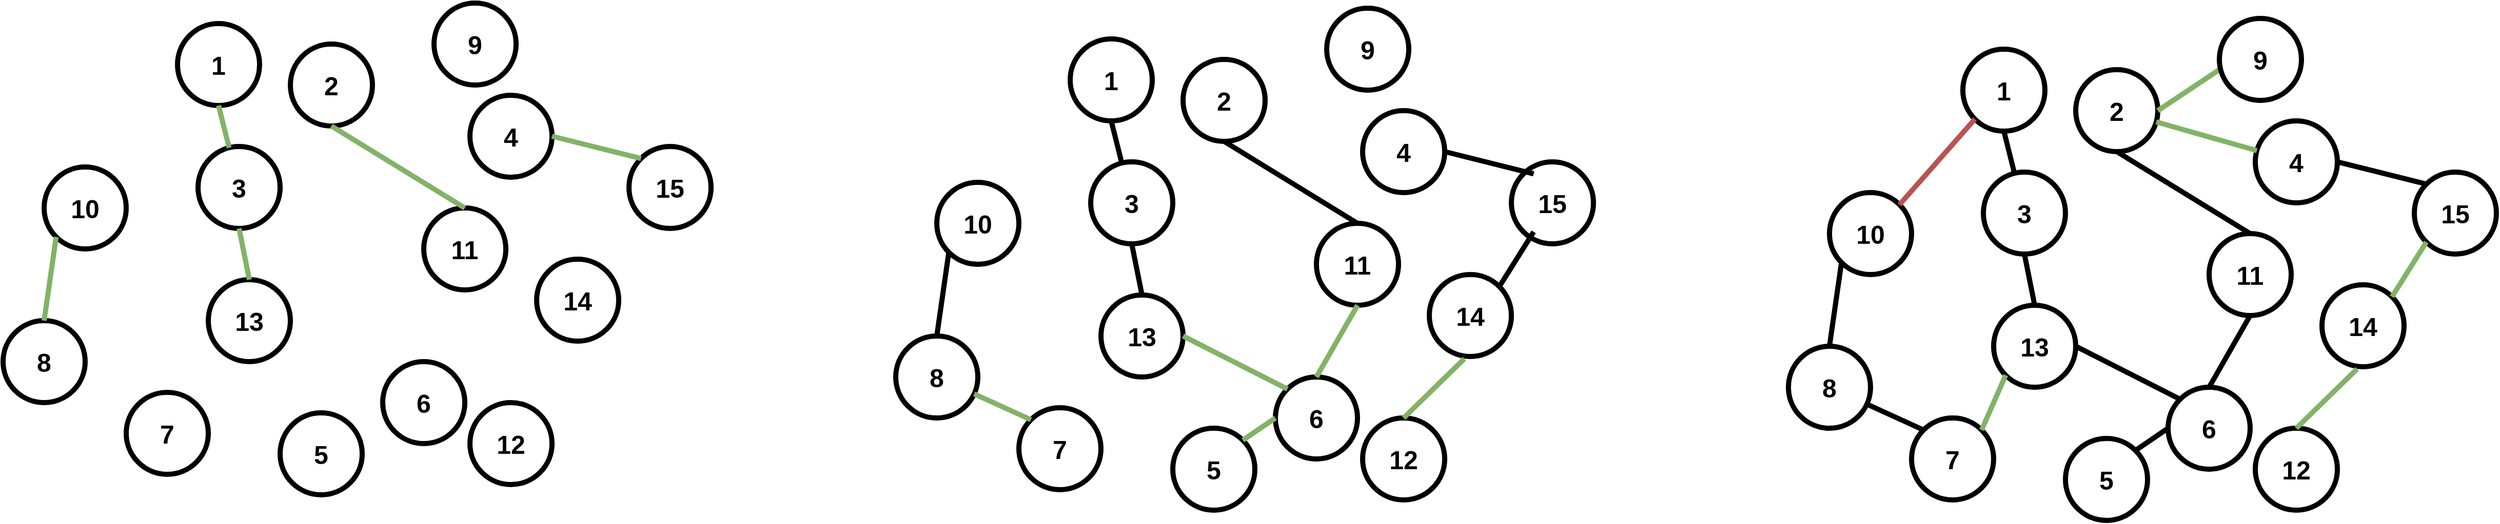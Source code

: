<mxfile version="13.9.9" type="device"><diagram id="79ipY9LalxKW_A4GLJ4D" name="Page-1"><mxGraphModel dx="3103" dy="2303" grid="1" gridSize="10" guides="1" tooltips="1" connect="1" arrows="1" fold="1" page="1" pageScale="1" pageWidth="850" pageHeight="1100" math="0" shadow="0"><root><mxCell id="0"/><mxCell id="1" parent="0"/><mxCell id="iADYGK0g5-rqh2pB9ODt-1" value="1" style="ellipse;whiteSpace=wrap;html=1;aspect=fixed;strokeWidth=5;fontSize=25;fontStyle=1;labelBorderColor=none;labelBackgroundColor=#FFFFFF;" parent="1" vertex="1"><mxGeometry x="230" y="30" width="80" height="80" as="geometry"/></mxCell><mxCell id="iADYGK0g5-rqh2pB9ODt-2" value="3" style="ellipse;whiteSpace=wrap;html=1;aspect=fixed;strokeWidth=5;fontSize=25;fontStyle=1;labelBorderColor=none;labelBackgroundColor=#FFFFFF;" parent="1" vertex="1"><mxGeometry x="250" y="150" width="80" height="80" as="geometry"/></mxCell><mxCell id="iADYGK0g5-rqh2pB9ODt-7" value="2" style="ellipse;whiteSpace=wrap;html=1;aspect=fixed;strokeWidth=5;fontSize=25;fontStyle=1;labelBorderColor=none;labelBackgroundColor=#FFFFFF;" parent="1" vertex="1"><mxGeometry x="340" y="50" width="80" height="80" as="geometry"/></mxCell><mxCell id="iADYGK0g5-rqh2pB9ODt-8" value="4" style="ellipse;whiteSpace=wrap;html=1;aspect=fixed;strokeWidth=5;fontSize=25;fontStyle=1;labelBorderColor=none;labelBackgroundColor=#FFFFFF;" parent="1" vertex="1"><mxGeometry x="515" y="100" width="80" height="80" as="geometry"/></mxCell><mxCell id="iADYGK0g5-rqh2pB9ODt-10" value="9" style="ellipse;whiteSpace=wrap;html=1;aspect=fixed;strokeWidth=5;fontSize=25;fontStyle=1;labelBorderColor=none;labelBackgroundColor=#FFFFFF;" parent="1" vertex="1"><mxGeometry x="480" y="10" width="80" height="80" as="geometry"/></mxCell><mxCell id="iADYGK0g5-rqh2pB9ODt-12" value="11" style="ellipse;whiteSpace=wrap;html=1;aspect=fixed;strokeWidth=5;fontSize=25;fontStyle=1;labelBorderColor=none;labelBackgroundColor=#FFFFFF;" parent="1" vertex="1"><mxGeometry x="470" y="210" width="80" height="80" as="geometry"/></mxCell><mxCell id="iADYGK0g5-rqh2pB9ODt-13" value="" style="endArrow=none;html=1;exitX=0.5;exitY=0;exitDx=0;exitDy=0;entryX=0.5;entryY=1;entryDx=0;entryDy=0;strokeWidth=5;fontSize=25;fontStyle=1;labelBorderColor=none;labelBackgroundColor=#FFFFFF;fillColor=#d5e8d4;strokeColor=#82b366;" parent="1" source="iADYGK0g5-rqh2pB9ODt-12" target="iADYGK0g5-rqh2pB9ODt-7" edge="1"><mxGeometry width="50" height="50" relative="1" as="geometry"><mxPoint x="540" y="360" as="sourcePoint"/><mxPoint x="590" y="310" as="targetPoint"/></mxGeometry></mxCell><mxCell id="iADYGK0g5-rqh2pB9ODt-14" value="13" style="ellipse;whiteSpace=wrap;html=1;aspect=fixed;strokeWidth=5;fontSize=25;fontStyle=1;labelBorderColor=none;labelBackgroundColor=#FFFFFF;" parent="1" vertex="1"><mxGeometry x="260" y="280" width="80" height="80" as="geometry"/></mxCell><mxCell id="iADYGK0g5-rqh2pB9ODt-15" value="" style="endArrow=none;html=1;entryX=0.5;entryY=1;entryDx=0;entryDy=0;exitX=0.5;exitY=0;exitDx=0;exitDy=0;strokeWidth=5;fontSize=25;fontStyle=1;labelBorderColor=none;labelBackgroundColor=#FFFFFF;fillColor=#d5e8d4;strokeColor=#82b366;" parent="1" source="iADYGK0g5-rqh2pB9ODt-14" target="iADYGK0g5-rqh2pB9ODt-2" edge="1"><mxGeometry width="50" height="50" relative="1" as="geometry"><mxPoint x="230" y="440" as="sourcePoint"/><mxPoint x="280" y="390" as="targetPoint"/></mxGeometry></mxCell><mxCell id="iADYGK0g5-rqh2pB9ODt-16" value="15" style="ellipse;whiteSpace=wrap;html=1;aspect=fixed;strokeWidth=5;fontSize=25;fontStyle=1;labelBorderColor=none;labelBackgroundColor=#FFFFFF;" parent="1" vertex="1"><mxGeometry x="670" y="150" width="80" height="80" as="geometry"/></mxCell><mxCell id="iADYGK0g5-rqh2pB9ODt-17" value="" style="endArrow=none;html=1;entryX=1;entryY=0.5;entryDx=0;entryDy=0;exitX=0;exitY=0;exitDx=0;exitDy=0;strokeWidth=5;fontSize=25;fontStyle=1;labelBorderColor=none;labelBackgroundColor=#FFFFFF;fillColor=#d5e8d4;strokeColor=#82b366;" parent="1" source="iADYGK0g5-rqh2pB9ODt-16" target="iADYGK0g5-rqh2pB9ODt-8" edge="1"><mxGeometry width="50" height="50" relative="1" as="geometry"><mxPoint x="760" y="430" as="sourcePoint"/><mxPoint x="810" y="380" as="targetPoint"/></mxGeometry></mxCell><mxCell id="iADYGK0g5-rqh2pB9ODt-18" value="5" style="ellipse;whiteSpace=wrap;html=1;aspect=fixed;strokeWidth=5;fontSize=25;fontStyle=1;labelBorderColor=none;labelBackgroundColor=#FFFFFF;" parent="1" vertex="1"><mxGeometry x="330" y="410" width="80" height="80" as="geometry"/></mxCell><mxCell id="iADYGK0g5-rqh2pB9ODt-19" value="6" style="ellipse;whiteSpace=wrap;html=1;aspect=fixed;strokeWidth=5;fontSize=25;fontStyle=1;labelBorderColor=none;labelBackgroundColor=#FFFFFF;" parent="1" vertex="1"><mxGeometry x="430" y="360" width="80" height="80" as="geometry"/></mxCell><mxCell id="iADYGK0g5-rqh2pB9ODt-23" value="7" style="ellipse;whiteSpace=wrap;html=1;aspect=fixed;strokeWidth=5;fontSize=25;fontStyle=1;labelBorderColor=none;labelBackgroundColor=#FFFFFF;" parent="1" vertex="1"><mxGeometry x="180" y="390" width="80" height="80" as="geometry"/></mxCell><mxCell id="iADYGK0g5-rqh2pB9ODt-24" value="8" style="ellipse;whiteSpace=wrap;html=1;aspect=fixed;strokeWidth=5;fontSize=25;fontStyle=1;labelBorderColor=none;labelBackgroundColor=#FFFFFF;" parent="1" vertex="1"><mxGeometry x="60" y="320" width="80" height="80" as="geometry"/></mxCell><mxCell id="iADYGK0g5-rqh2pB9ODt-27" value="10" style="ellipse;whiteSpace=wrap;html=1;aspect=fixed;strokeWidth=5;fontSize=25;fontStyle=1;labelBorderColor=none;labelBackgroundColor=#FFFFFF;" parent="1" vertex="1"><mxGeometry x="100" y="170" width="80" height="80" as="geometry"/></mxCell><mxCell id="iADYGK0g5-rqh2pB9ODt-32" value="12" style="ellipse;whiteSpace=wrap;html=1;aspect=fixed;strokeWidth=5;fontSize=25;fontStyle=1;labelBorderColor=none;labelBackgroundColor=#FFFFFF;" parent="1" vertex="1"><mxGeometry x="515" y="400" width="80" height="80" as="geometry"/></mxCell><mxCell id="iADYGK0g5-rqh2pB9ODt-33" value="14" style="ellipse;whiteSpace=wrap;html=1;aspect=fixed;strokeWidth=5;fontSize=25;fontStyle=1;labelBorderColor=none;labelBackgroundColor=#FFFFFF;" parent="1" vertex="1"><mxGeometry x="580" y="260" width="80" height="80" as="geometry"/></mxCell><mxCell id="iADYGK0g5-rqh2pB9ODt-36" value="" style="endArrow=none;html=1;entryX=0.5;entryY=1;entryDx=0;entryDy=0;strokeWidth=5;fontSize=25;fontStyle=1;labelBorderColor=none;labelBackgroundColor=#FFFFFF;fillColor=#d5e8d4;strokeColor=#82b366;" parent="1" source="iADYGK0g5-rqh2pB9ODt-2" target="iADYGK0g5-rqh2pB9ODt-1" edge="1"><mxGeometry width="50" height="50" relative="1" as="geometry"><mxPoint x="490" y="320" as="sourcePoint"/><mxPoint x="540" y="270" as="targetPoint"/></mxGeometry></mxCell><mxCell id="iADYGK0g5-rqh2pB9ODt-38" value="" style="endArrow=none;html=1;entryX=0;entryY=1;entryDx=0;entryDy=0;exitX=0.5;exitY=0;exitDx=0;exitDy=0;strokeWidth=5;fontSize=25;fontStyle=1;labelBorderColor=none;labelBackgroundColor=#FFFFFF;fillColor=#d5e8d4;strokeColor=#82b366;" parent="1" source="iADYGK0g5-rqh2pB9ODt-24" target="iADYGK0g5-rqh2pB9ODt-27" edge="1"><mxGeometry width="50" height="50" relative="1" as="geometry"><mxPoint x="160" y="550" as="sourcePoint"/><mxPoint x="210" y="500" as="targetPoint"/></mxGeometry></mxCell><mxCell id="uTu-3TvahlGdSQzwJwUd-1" value="1" style="ellipse;whiteSpace=wrap;html=1;aspect=fixed;strokeWidth=5;fontSize=25;fontStyle=1;labelBorderColor=none;labelBackgroundColor=#FFFFFF;" parent="1" vertex="1"><mxGeometry x="1100" y="45" width="80" height="80" as="geometry"/></mxCell><mxCell id="uTu-3TvahlGdSQzwJwUd-2" value="3" style="ellipse;whiteSpace=wrap;html=1;aspect=fixed;strokeWidth=5;fontSize=25;fontStyle=1;labelBorderColor=none;labelBackgroundColor=#FFFFFF;" parent="1" vertex="1"><mxGeometry x="1120" y="165" width="80" height="80" as="geometry"/></mxCell><mxCell id="uTu-3TvahlGdSQzwJwUd-3" value="2" style="ellipse;whiteSpace=wrap;html=1;aspect=fixed;strokeWidth=5;fontSize=25;fontStyle=1;labelBorderColor=none;labelBackgroundColor=#FFFFFF;" parent="1" vertex="1"><mxGeometry x="1210" y="65" width="80" height="80" as="geometry"/></mxCell><mxCell id="uTu-3TvahlGdSQzwJwUd-4" value="4" style="ellipse;whiteSpace=wrap;html=1;aspect=fixed;strokeWidth=5;fontSize=25;fontStyle=1;labelBorderColor=none;labelBackgroundColor=#FFFFFF;" parent="1" vertex="1"><mxGeometry x="1385" y="115" width="80" height="80" as="geometry"/></mxCell><mxCell id="uTu-3TvahlGdSQzwJwUd-6" value="11" style="ellipse;whiteSpace=wrap;html=1;aspect=fixed;strokeWidth=5;fontSize=25;fontStyle=1;labelBorderColor=none;labelBackgroundColor=#FFFFFF;" parent="1" vertex="1"><mxGeometry x="1340" y="225" width="80" height="80" as="geometry"/></mxCell><mxCell id="uTu-3TvahlGdSQzwJwUd-7" value="" style="endArrow=none;html=1;exitX=0.5;exitY=0;exitDx=0;exitDy=0;entryX=0.5;entryY=1;entryDx=0;entryDy=0;strokeWidth=5;fontSize=25;fontStyle=1;labelBorderColor=none;labelBackgroundColor=#FFFFFF;" parent="1" source="uTu-3TvahlGdSQzwJwUd-6" target="uTu-3TvahlGdSQzwJwUd-3" edge="1"><mxGeometry width="50" height="50" relative="1" as="geometry"><mxPoint x="1410" y="375" as="sourcePoint"/><mxPoint x="1460" y="325" as="targetPoint"/></mxGeometry></mxCell><mxCell id="uTu-3TvahlGdSQzwJwUd-8" value="13" style="ellipse;whiteSpace=wrap;html=1;aspect=fixed;strokeWidth=5;fontSize=25;fontStyle=1;labelBorderColor=none;labelBackgroundColor=#FFFFFF;" parent="1" vertex="1"><mxGeometry x="1130" y="295" width="80" height="80" as="geometry"/></mxCell><mxCell id="uTu-3TvahlGdSQzwJwUd-9" value="" style="endArrow=none;html=1;entryX=0.5;entryY=1;entryDx=0;entryDy=0;exitX=0.5;exitY=0;exitDx=0;exitDy=0;strokeWidth=5;fontSize=25;fontStyle=1;labelBorderColor=none;labelBackgroundColor=#FFFFFF;" parent="1" source="uTu-3TvahlGdSQzwJwUd-8" target="uTu-3TvahlGdSQzwJwUd-2" edge="1"><mxGeometry width="50" height="50" relative="1" as="geometry"><mxPoint x="1100" y="455" as="sourcePoint"/><mxPoint x="1150" y="405" as="targetPoint"/></mxGeometry></mxCell><mxCell id="uTu-3TvahlGdSQzwJwUd-10" value="15" style="ellipse;whiteSpace=wrap;html=1;aspect=fixed;strokeWidth=5;fontSize=25;fontStyle=1;labelBorderColor=none;labelBackgroundColor=#FFFFFF;" parent="1" vertex="1"><mxGeometry x="1530" y="165" width="80" height="80" as="geometry"/></mxCell><mxCell id="uTu-3TvahlGdSQzwJwUd-11" value="" style="endArrow=none;html=1;entryX=1;entryY=0.5;entryDx=0;entryDy=0;exitX=0;exitY=0;exitDx=0;exitDy=0;strokeWidth=5;fontSize=25;fontStyle=1;labelBorderColor=none;labelBackgroundColor=#FFFFFF;" parent="1" target="uTu-3TvahlGdSQzwJwUd-4" edge="1"><mxGeometry width="50" height="50" relative="1" as="geometry"><mxPoint x="1551.716" y="176.716" as="sourcePoint"/><mxPoint x="1680" y="395" as="targetPoint"/></mxGeometry></mxCell><mxCell id="uTu-3TvahlGdSQzwJwUd-12" value="5" style="ellipse;whiteSpace=wrap;html=1;aspect=fixed;strokeWidth=5;fontSize=25;fontStyle=1;labelBorderColor=none;labelBackgroundColor=#FFFFFF;" parent="1" vertex="1"><mxGeometry x="1200" y="425" width="80" height="80" as="geometry"/></mxCell><mxCell id="uTu-3TvahlGdSQzwJwUd-13" value="6" style="ellipse;whiteSpace=wrap;html=1;aspect=fixed;strokeWidth=5;fontSize=25;fontStyle=1;labelBorderColor=none;labelBackgroundColor=#FFFFFF;" parent="1" vertex="1"><mxGeometry x="1300" y="375" width="80" height="80" as="geometry"/></mxCell><mxCell id="uTu-3TvahlGdSQzwJwUd-14" value="" style="endArrow=none;html=1;exitX=1;exitY=0;exitDx=0;exitDy=0;entryX=0;entryY=0.5;entryDx=0;entryDy=0;strokeWidth=5;fontSize=25;fontStyle=1;labelBorderColor=none;labelBackgroundColor=#FFFFFF;fillColor=#d5e8d4;strokeColor=#82b366;" parent="1" source="uTu-3TvahlGdSQzwJwUd-12" target="uTu-3TvahlGdSQzwJwUd-13" edge="1"><mxGeometry width="50" height="50" relative="1" as="geometry"><mxPoint x="1350" y="725" as="sourcePoint"/><mxPoint x="1400" y="675" as="targetPoint"/></mxGeometry></mxCell><mxCell id="uTu-3TvahlGdSQzwJwUd-15" value="" style="endArrow=none;html=1;entryX=0.5;entryY=1;entryDx=0;entryDy=0;exitX=0.5;exitY=0;exitDx=0;exitDy=0;strokeWidth=5;fontSize=25;fontStyle=1;labelBorderColor=none;labelBackgroundColor=#FFFFFF;fillColor=#d5e8d4;strokeColor=#82b366;" parent="1" source="uTu-3TvahlGdSQzwJwUd-13" target="uTu-3TvahlGdSQzwJwUd-6" edge="1"><mxGeometry width="50" height="50" relative="1" as="geometry"><mxPoint x="1450" y="625" as="sourcePoint"/><mxPoint x="1500" y="575" as="targetPoint"/></mxGeometry></mxCell><mxCell id="uTu-3TvahlGdSQzwJwUd-16" value="" style="endArrow=none;html=1;exitX=0;exitY=0;exitDx=0;exitDy=0;entryX=1;entryY=0.5;entryDx=0;entryDy=0;strokeWidth=5;fontSize=25;fontStyle=1;labelBorderColor=none;labelBackgroundColor=#FFFFFF;fillColor=#d5e8d4;strokeColor=#82b366;" parent="1" source="uTu-3TvahlGdSQzwJwUd-13" target="uTu-3TvahlGdSQzwJwUd-8" edge="1"><mxGeometry width="50" height="50" relative="1" as="geometry"><mxPoint x="1360" y="505" as="sourcePoint"/><mxPoint x="1410" y="455" as="targetPoint"/></mxGeometry></mxCell><mxCell id="uTu-3TvahlGdSQzwJwUd-17" value="7" style="ellipse;whiteSpace=wrap;html=1;aspect=fixed;strokeWidth=5;fontSize=25;fontStyle=1;labelBorderColor=none;labelBackgroundColor=#FFFFFF;" parent="1" vertex="1"><mxGeometry x="1050" y="405" width="80" height="80" as="geometry"/></mxCell><mxCell id="uTu-3TvahlGdSQzwJwUd-18" value="8" style="ellipse;whiteSpace=wrap;html=1;aspect=fixed;strokeWidth=5;fontSize=25;fontStyle=1;labelBorderColor=none;labelBackgroundColor=#FFFFFF;" parent="1" vertex="1"><mxGeometry x="930" y="335" width="80" height="80" as="geometry"/></mxCell><mxCell id="uTu-3TvahlGdSQzwJwUd-20" value="10" style="ellipse;whiteSpace=wrap;html=1;aspect=fixed;strokeWidth=5;fontSize=25;fontStyle=1;labelBorderColor=none;labelBackgroundColor=#FFFFFF;" parent="1" vertex="1"><mxGeometry x="970" y="185" width="80" height="80" as="geometry"/></mxCell><mxCell id="uTu-3TvahlGdSQzwJwUd-22" value="12" style="ellipse;whiteSpace=wrap;html=1;aspect=fixed;strokeWidth=5;fontSize=25;fontStyle=1;labelBorderColor=none;labelBackgroundColor=#FFFFFF;" parent="1" vertex="1"><mxGeometry x="1385" y="415" width="80" height="80" as="geometry"/></mxCell><mxCell id="uTu-3TvahlGdSQzwJwUd-23" value="14" style="ellipse;whiteSpace=wrap;html=1;aspect=fixed;strokeWidth=5;fontSize=25;fontStyle=1;labelBorderColor=none;labelBackgroundColor=#FFFFFF;" parent="1" vertex="1"><mxGeometry x="1450" y="275" width="80" height="80" as="geometry"/></mxCell><mxCell id="uTu-3TvahlGdSQzwJwUd-24" value="" style="endArrow=none;html=1;entryX=0.427;entryY=1.027;entryDx=0;entryDy=0;exitX=0.5;exitY=0;exitDx=0;exitDy=0;entryPerimeter=0;strokeWidth=5;fontSize=25;fontStyle=1;labelBorderColor=none;labelBackgroundColor=#FFFFFF;fillColor=#d5e8d4;strokeColor=#82b366;" parent="1" source="uTu-3TvahlGdSQzwJwUd-22" target="uTu-3TvahlGdSQzwJwUd-23" edge="1"><mxGeometry width="50" height="50" relative="1" as="geometry"><mxPoint x="1590" y="475" as="sourcePoint"/><mxPoint x="1640" y="425" as="targetPoint"/></mxGeometry></mxCell><mxCell id="uTu-3TvahlGdSQzwJwUd-25" value="" style="endArrow=none;html=1;entryX=0;entryY=1;entryDx=0;entryDy=0;exitX=1;exitY=0;exitDx=0;exitDy=0;strokeWidth=5;fontSize=25;fontStyle=1;labelBorderColor=none;labelBackgroundColor=#FFFFFF;" parent="1" source="uTu-3TvahlGdSQzwJwUd-23" edge="1"><mxGeometry width="50" height="50" relative="1" as="geometry"><mxPoint x="1580" y="335" as="sourcePoint"/><mxPoint x="1551.716" y="233.284" as="targetPoint"/></mxGeometry></mxCell><mxCell id="uTu-3TvahlGdSQzwJwUd-26" value="" style="endArrow=none;html=1;entryX=0.5;entryY=1;entryDx=0;entryDy=0;strokeWidth=5;fontSize=25;fontStyle=1;labelBorderColor=none;labelBackgroundColor=#FFFFFF;" parent="1" source="uTu-3TvahlGdSQzwJwUd-2" target="uTu-3TvahlGdSQzwJwUd-1" edge="1"><mxGeometry width="50" height="50" relative="1" as="geometry"><mxPoint x="1360" y="335" as="sourcePoint"/><mxPoint x="1410" y="285" as="targetPoint"/></mxGeometry></mxCell><mxCell id="uTu-3TvahlGdSQzwJwUd-27" value="" style="endArrow=none;html=1;entryX=0;entryY=0;entryDx=0;entryDy=0;strokeWidth=5;fontSize=25;fontStyle=1;labelBorderColor=none;labelBackgroundColor=#FFFFFF;fillColor=#d5e8d4;strokeColor=#82b366;" parent="1" source="uTu-3TvahlGdSQzwJwUd-18" target="uTu-3TvahlGdSQzwJwUd-17" edge="1"><mxGeometry width="50" height="50" relative="1" as="geometry"><mxPoint x="1040" y="565" as="sourcePoint"/><mxPoint x="1090" y="515" as="targetPoint"/></mxGeometry></mxCell><mxCell id="uTu-3TvahlGdSQzwJwUd-28" value="" style="endArrow=none;html=1;entryX=0;entryY=1;entryDx=0;entryDy=0;exitX=0.5;exitY=0;exitDx=0;exitDy=0;strokeWidth=5;fontSize=25;fontStyle=1;labelBorderColor=none;labelBackgroundColor=#FFFFFF;" parent="1" source="uTu-3TvahlGdSQzwJwUd-18" target="uTu-3TvahlGdSQzwJwUd-20" edge="1"><mxGeometry width="50" height="50" relative="1" as="geometry"><mxPoint x="1030" y="565" as="sourcePoint"/><mxPoint x="1080" y="515" as="targetPoint"/></mxGeometry></mxCell><mxCell id="uTu-3TvahlGdSQzwJwUd-30" value="1" style="ellipse;whiteSpace=wrap;html=1;aspect=fixed;strokeWidth=5;fontSize=25;fontStyle=1;labelBorderColor=none;labelBackgroundColor=#FFFFFF;" parent="1" vertex="1"><mxGeometry x="1970" y="55" width="80" height="80" as="geometry"/></mxCell><mxCell id="uTu-3TvahlGdSQzwJwUd-31" value="3" style="ellipse;whiteSpace=wrap;html=1;aspect=fixed;strokeWidth=5;fontSize=25;fontStyle=1;labelBorderColor=none;labelBackgroundColor=#FFFFFF;" parent="1" vertex="1"><mxGeometry x="1990" y="175" width="80" height="80" as="geometry"/></mxCell><mxCell id="uTu-3TvahlGdSQzwJwUd-32" value="2" style="ellipse;whiteSpace=wrap;html=1;aspect=fixed;strokeWidth=5;fontSize=25;fontStyle=1;labelBorderColor=none;labelBackgroundColor=#FFFFFF;" parent="1" vertex="1"><mxGeometry x="2080" y="75" width="80" height="80" as="geometry"/></mxCell><mxCell id="uTu-3TvahlGdSQzwJwUd-33" value="4" style="ellipse;whiteSpace=wrap;html=1;aspect=fixed;strokeWidth=5;fontSize=25;fontStyle=1;labelBorderColor=none;labelBackgroundColor=#FFFFFF;" parent="1" vertex="1"><mxGeometry x="2255" y="125" width="80" height="80" as="geometry"/></mxCell><mxCell id="uTu-3TvahlGdSQzwJwUd-34" value="" style="endArrow=none;html=1;strokeWidth=5;fontSize=25;fontStyle=1;labelBorderColor=none;labelBackgroundColor=#FFFFFF;fillColor=#d5e8d4;strokeColor=#82b366;" parent="1" source="uTu-3TvahlGdSQzwJwUd-33" target="uTu-3TvahlGdSQzwJwUd-32" edge="1"><mxGeometry width="50" height="50" relative="1" as="geometry"><mxPoint x="2358.436" y="278.436" as="sourcePoint"/><mxPoint x="2295.004" y="175.004" as="targetPoint"/></mxGeometry></mxCell><mxCell id="uTu-3TvahlGdSQzwJwUd-35" value="11" style="ellipse;whiteSpace=wrap;html=1;aspect=fixed;strokeWidth=5;fontSize=25;fontStyle=1;labelBorderColor=none;labelBackgroundColor=#FFFFFF;" parent="1" vertex="1"><mxGeometry x="2210" y="235" width="80" height="80" as="geometry"/></mxCell><mxCell id="uTu-3TvahlGdSQzwJwUd-36" value="" style="endArrow=none;html=1;exitX=0.5;exitY=0;exitDx=0;exitDy=0;entryX=0.5;entryY=1;entryDx=0;entryDy=0;strokeWidth=5;fontSize=25;fontStyle=1;labelBorderColor=none;labelBackgroundColor=#FFFFFF;" parent="1" source="uTu-3TvahlGdSQzwJwUd-35" target="uTu-3TvahlGdSQzwJwUd-32" edge="1"><mxGeometry width="50" height="50" relative="1" as="geometry"><mxPoint x="2280" y="385" as="sourcePoint"/><mxPoint x="2330" y="335" as="targetPoint"/></mxGeometry></mxCell><mxCell id="uTu-3TvahlGdSQzwJwUd-37" value="13" style="ellipse;whiteSpace=wrap;html=1;aspect=fixed;strokeWidth=5;fontSize=25;fontStyle=1;labelBorderColor=none;labelBackgroundColor=#FFFFFF;" parent="1" vertex="1"><mxGeometry x="2000" y="305" width="80" height="80" as="geometry"/></mxCell><mxCell id="uTu-3TvahlGdSQzwJwUd-38" value="" style="endArrow=none;html=1;entryX=0.5;entryY=1;entryDx=0;entryDy=0;exitX=0.5;exitY=0;exitDx=0;exitDy=0;strokeWidth=5;fontSize=25;fontStyle=1;labelBorderColor=none;labelBackgroundColor=#FFFFFF;" parent="1" source="uTu-3TvahlGdSQzwJwUd-37" target="uTu-3TvahlGdSQzwJwUd-31" edge="1"><mxGeometry width="50" height="50" relative="1" as="geometry"><mxPoint x="1970" y="465" as="sourcePoint"/><mxPoint x="2020" y="415" as="targetPoint"/></mxGeometry></mxCell><mxCell id="uTu-3TvahlGdSQzwJwUd-39" value="15" style="ellipse;whiteSpace=wrap;html=1;aspect=fixed;strokeWidth=5;fontSize=25;fontStyle=1;labelBorderColor=none;labelBackgroundColor=#FFFFFF;" parent="1" vertex="1"><mxGeometry x="2410" y="175" width="80" height="80" as="geometry"/></mxCell><mxCell id="uTu-3TvahlGdSQzwJwUd-40" value="" style="endArrow=none;html=1;entryX=1;entryY=0.5;entryDx=0;entryDy=0;exitX=0;exitY=0;exitDx=0;exitDy=0;strokeWidth=5;fontSize=25;fontStyle=1;labelBorderColor=none;labelBackgroundColor=#FFFFFF;" parent="1" source="uTu-3TvahlGdSQzwJwUd-39" target="uTu-3TvahlGdSQzwJwUd-33" edge="1"><mxGeometry width="50" height="50" relative="1" as="geometry"><mxPoint x="2500" y="455" as="sourcePoint"/><mxPoint x="2550" y="405" as="targetPoint"/></mxGeometry></mxCell><mxCell id="uTu-3TvahlGdSQzwJwUd-41" value="5" style="ellipse;whiteSpace=wrap;html=1;aspect=fixed;strokeWidth=5;fontSize=25;fontStyle=1;labelBorderColor=none;labelBackgroundColor=#FFFFFF;" parent="1" vertex="1"><mxGeometry x="2070" y="435" width="80" height="80" as="geometry"/></mxCell><mxCell id="uTu-3TvahlGdSQzwJwUd-42" value="6" style="ellipse;whiteSpace=wrap;html=1;aspect=fixed;strokeWidth=5;fontSize=25;fontStyle=1;labelBorderColor=none;labelBackgroundColor=#FFFFFF;" parent="1" vertex="1"><mxGeometry x="2170" y="385" width="80" height="80" as="geometry"/></mxCell><mxCell id="uTu-3TvahlGdSQzwJwUd-43" value="" style="endArrow=none;html=1;exitX=1;exitY=0;exitDx=0;exitDy=0;entryX=0;entryY=0.5;entryDx=0;entryDy=0;strokeWidth=5;fontSize=25;fontStyle=1;labelBorderColor=none;labelBackgroundColor=#FFFFFF;" parent="1" source="uTu-3TvahlGdSQzwJwUd-41" target="uTu-3TvahlGdSQzwJwUd-42" edge="1"><mxGeometry width="50" height="50" relative="1" as="geometry"><mxPoint x="2220" y="735" as="sourcePoint"/><mxPoint x="2270" y="685" as="targetPoint"/></mxGeometry></mxCell><mxCell id="uTu-3TvahlGdSQzwJwUd-44" value="" style="endArrow=none;html=1;entryX=0.5;entryY=1;entryDx=0;entryDy=0;exitX=0.5;exitY=0;exitDx=0;exitDy=0;strokeWidth=5;fontSize=25;fontStyle=1;labelBorderColor=none;labelBackgroundColor=#FFFFFF;" parent="1" source="uTu-3TvahlGdSQzwJwUd-42" target="uTu-3TvahlGdSQzwJwUd-35" edge="1"><mxGeometry width="50" height="50" relative="1" as="geometry"><mxPoint x="2320" y="635" as="sourcePoint"/><mxPoint x="2370" y="585" as="targetPoint"/></mxGeometry></mxCell><mxCell id="uTu-3TvahlGdSQzwJwUd-45" value="" style="endArrow=none;html=1;exitX=0;exitY=0;exitDx=0;exitDy=0;entryX=1;entryY=0.5;entryDx=0;entryDy=0;strokeWidth=5;fontSize=25;fontStyle=1;labelBorderColor=none;labelBackgroundColor=#FFFFFF;" parent="1" source="uTu-3TvahlGdSQzwJwUd-42" target="uTu-3TvahlGdSQzwJwUd-37" edge="1"><mxGeometry width="50" height="50" relative="1" as="geometry"><mxPoint x="2230" y="515" as="sourcePoint"/><mxPoint x="2280" y="465" as="targetPoint"/></mxGeometry></mxCell><mxCell id="uTu-3TvahlGdSQzwJwUd-46" value="7" style="ellipse;whiteSpace=wrap;html=1;aspect=fixed;strokeWidth=5;fontSize=25;fontStyle=1;labelBorderColor=none;labelBackgroundColor=#FFFFFF;" parent="1" vertex="1"><mxGeometry x="1920" y="415" width="80" height="80" as="geometry"/></mxCell><mxCell id="uTu-3TvahlGdSQzwJwUd-47" value="8" style="ellipse;whiteSpace=wrap;html=1;aspect=fixed;strokeWidth=5;fontSize=25;fontStyle=1;labelBorderColor=none;labelBackgroundColor=#FFFFFF;" parent="1" vertex="1"><mxGeometry x="1800" y="345" width="80" height="80" as="geometry"/></mxCell><mxCell id="uTu-3TvahlGdSQzwJwUd-48" value="" style="endArrow=none;html=1;entryX=1;entryY=0;entryDx=0;entryDy=0;exitX=0;exitY=1;exitDx=0;exitDy=0;strokeWidth=5;fontSize=25;fontStyle=1;labelBorderColor=none;labelBackgroundColor=#FFFFFF;fillColor=#d5e8d4;strokeColor=#82b366;" parent="1" source="uTu-3TvahlGdSQzwJwUd-37" target="uTu-3TvahlGdSQzwJwUd-46" edge="1"><mxGeometry width="50" height="50" relative="1" as="geometry"><mxPoint x="2030" y="825" as="sourcePoint"/><mxPoint x="2080" y="775" as="targetPoint"/></mxGeometry></mxCell><mxCell id="uTu-3TvahlGdSQzwJwUd-49" value="10" style="ellipse;whiteSpace=wrap;html=1;aspect=fixed;strokeWidth=5;fontSize=25;fontStyle=1;labelBorderColor=none;labelBackgroundColor=#FFFFFF;" parent="1" vertex="1"><mxGeometry x="1840" y="195" width="80" height="80" as="geometry"/></mxCell><mxCell id="uTu-3TvahlGdSQzwJwUd-50" value="" style="endArrow=none;html=1;exitX=1;exitY=0.5;exitDx=0;exitDy=0;entryX=0;entryY=0.5;entryDx=0;entryDy=0;strokeWidth=5;fontSize=25;fontStyle=1;labelBorderColor=none;labelBackgroundColor=#FFFFFF;fillColor=#d5e8d4;strokeColor=#82b366;" parent="1" source="uTu-3TvahlGdSQzwJwUd-32" edge="1"><mxGeometry width="50" height="50" relative="1" as="geometry"><mxPoint x="2370" y="135" as="sourcePoint"/><mxPoint x="2220" y="75" as="targetPoint"/></mxGeometry></mxCell><mxCell id="uTu-3TvahlGdSQzwJwUd-51" value="12" style="ellipse;whiteSpace=wrap;html=1;aspect=fixed;strokeWidth=5;fontSize=25;fontStyle=1;labelBorderColor=none;labelBackgroundColor=#FFFFFF;" parent="1" vertex="1"><mxGeometry x="2255" y="425" width="80" height="80" as="geometry"/></mxCell><mxCell id="uTu-3TvahlGdSQzwJwUd-52" value="14" style="ellipse;whiteSpace=wrap;html=1;aspect=fixed;strokeWidth=5;fontSize=25;fontStyle=1;labelBorderColor=none;labelBackgroundColor=#FFFFFF;" parent="1" vertex="1"><mxGeometry x="2320" y="285" width="80" height="80" as="geometry"/></mxCell><mxCell id="uTu-3TvahlGdSQzwJwUd-53" value="" style="endArrow=none;html=1;entryX=0.427;entryY=1.027;entryDx=0;entryDy=0;exitX=0.5;exitY=0;exitDx=0;exitDy=0;entryPerimeter=0;strokeWidth=5;fontSize=25;fontStyle=1;labelBorderColor=none;labelBackgroundColor=#FFFFFF;fillColor=#d5e8d4;strokeColor=#82b366;" parent="1" source="uTu-3TvahlGdSQzwJwUd-51" target="uTu-3TvahlGdSQzwJwUd-52" edge="1"><mxGeometry width="50" height="50" relative="1" as="geometry"><mxPoint x="2460" y="485" as="sourcePoint"/><mxPoint x="2510" y="435" as="targetPoint"/></mxGeometry></mxCell><mxCell id="uTu-3TvahlGdSQzwJwUd-54" value="" style="endArrow=none;html=1;entryX=0;entryY=1;entryDx=0;entryDy=0;exitX=1;exitY=0;exitDx=0;exitDy=0;strokeWidth=5;fontSize=25;fontStyle=1;labelBorderColor=none;labelBackgroundColor=#FFFFFF;fillColor=#d5e8d4;strokeColor=#82b366;" parent="1" source="uTu-3TvahlGdSQzwJwUd-52" target="uTu-3TvahlGdSQzwJwUd-39" edge="1"><mxGeometry width="50" height="50" relative="1" as="geometry"><mxPoint x="2450" y="345" as="sourcePoint"/><mxPoint x="2500" y="295" as="targetPoint"/></mxGeometry></mxCell><mxCell id="uTu-3TvahlGdSQzwJwUd-55" value="" style="endArrow=none;html=1;entryX=0.5;entryY=1;entryDx=0;entryDy=0;strokeWidth=5;fontSize=25;fontStyle=1;labelBorderColor=none;labelBackgroundColor=#FFFFFF;" parent="1" source="uTu-3TvahlGdSQzwJwUd-31" target="uTu-3TvahlGdSQzwJwUd-30" edge="1"><mxGeometry width="50" height="50" relative="1" as="geometry"><mxPoint x="2230" y="345" as="sourcePoint"/><mxPoint x="2280" y="295" as="targetPoint"/></mxGeometry></mxCell><mxCell id="uTu-3TvahlGdSQzwJwUd-56" value="" style="endArrow=none;html=1;entryX=0;entryY=0;entryDx=0;entryDy=0;strokeWidth=5;fontSize=25;fontStyle=1;labelBorderColor=none;labelBackgroundColor=#FFFFFF;" parent="1" source="uTu-3TvahlGdSQzwJwUd-47" target="uTu-3TvahlGdSQzwJwUd-46" edge="1"><mxGeometry width="50" height="50" relative="1" as="geometry"><mxPoint x="1910" y="575" as="sourcePoint"/><mxPoint x="1960" y="525" as="targetPoint"/></mxGeometry></mxCell><mxCell id="uTu-3TvahlGdSQzwJwUd-57" value="" style="endArrow=none;html=1;entryX=0;entryY=1;entryDx=0;entryDy=0;exitX=0.5;exitY=0;exitDx=0;exitDy=0;strokeWidth=5;fontSize=25;fontStyle=1;labelBorderColor=none;labelBackgroundColor=#FFFFFF;" parent="1" source="uTu-3TvahlGdSQzwJwUd-47" target="uTu-3TvahlGdSQzwJwUd-49" edge="1"><mxGeometry width="50" height="50" relative="1" as="geometry"><mxPoint x="1900" y="575" as="sourcePoint"/><mxPoint x="1950" y="525" as="targetPoint"/></mxGeometry></mxCell><mxCell id="uTu-3TvahlGdSQzwJwUd-58" value="" style="endArrow=none;html=1;entryX=0;entryY=1;entryDx=0;entryDy=0;exitX=1;exitY=0;exitDx=0;exitDy=0;strokeWidth=5;fontSize=25;fontStyle=1;labelBorderColor=none;labelBackgroundColor=#FFFFFF;fillColor=#f8cecc;strokeColor=#b85450;" parent="1" source="uTu-3TvahlGdSQzwJwUd-49" target="uTu-3TvahlGdSQzwJwUd-30" edge="1"><mxGeometry width="50" height="50" relative="1" as="geometry"><mxPoint x="1890" y="365" as="sourcePoint"/><mxPoint x="1940" y="315" as="targetPoint"/></mxGeometry></mxCell><mxCell id="uTu-3TvahlGdSQzwJwUd-59" value="9" style="ellipse;whiteSpace=wrap;html=1;aspect=fixed;strokeWidth=5;fontSize=25;fontStyle=1;labelBorderColor=none;labelBackgroundColor=#FFFFFF;" parent="1" vertex="1"><mxGeometry x="1350" y="15" width="80" height="80" as="geometry"/></mxCell><mxCell id="uTu-3TvahlGdSQzwJwUd-60" value="9" style="ellipse;whiteSpace=wrap;html=1;aspect=fixed;strokeWidth=5;fontSize=25;fontStyle=1;labelBorderColor=none;labelBackgroundColor=#FFFFFF;" parent="1" vertex="1"><mxGeometry x="2220" y="25" width="80" height="80" as="geometry"/></mxCell></root></mxGraphModel></diagram></mxfile>